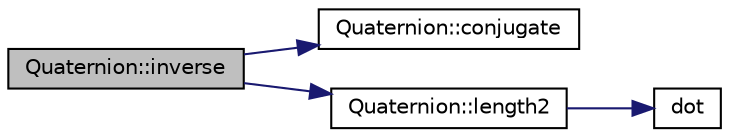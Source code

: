 digraph "Quaternion::inverse"
{
  edge [fontname="Helvetica",fontsize="10",labelfontname="Helvetica",labelfontsize="10"];
  node [fontname="Helvetica",fontsize="10",shape=record];
  rankdir="LR";
  Node1 [label="Quaternion::inverse",height=0.2,width=0.4,color="black", fillcolor="grey75", style="filled", fontcolor="black"];
  Node1 -> Node2 [color="midnightblue",fontsize="10",style="solid",fontname="Helvetica"];
  Node2 [label="Quaternion::conjugate",height=0.2,width=0.4,color="black", fillcolor="white", style="filled",URL="$class_quaternion.html#ae387bec8f394bdc58a5ac1480f11140f"];
  Node1 -> Node3 [color="midnightblue",fontsize="10",style="solid",fontname="Helvetica"];
  Node3 [label="Quaternion::length2",height=0.2,width=0.4,color="black", fillcolor="white", style="filled",URL="$class_quaternion.html#a4a4e91532cd1d3ee9c6da21e979c4f33"];
  Node3 -> Node4 [color="midnightblue",fontsize="10",style="solid",fontname="Helvetica"];
  Node4 [label="dot",height=0.2,width=0.4,color="black", fillcolor="white", style="filled",URL="$_quaternion_8h.html#af8cf8caa91dd2209c53a956d41cb26ae"];
}
